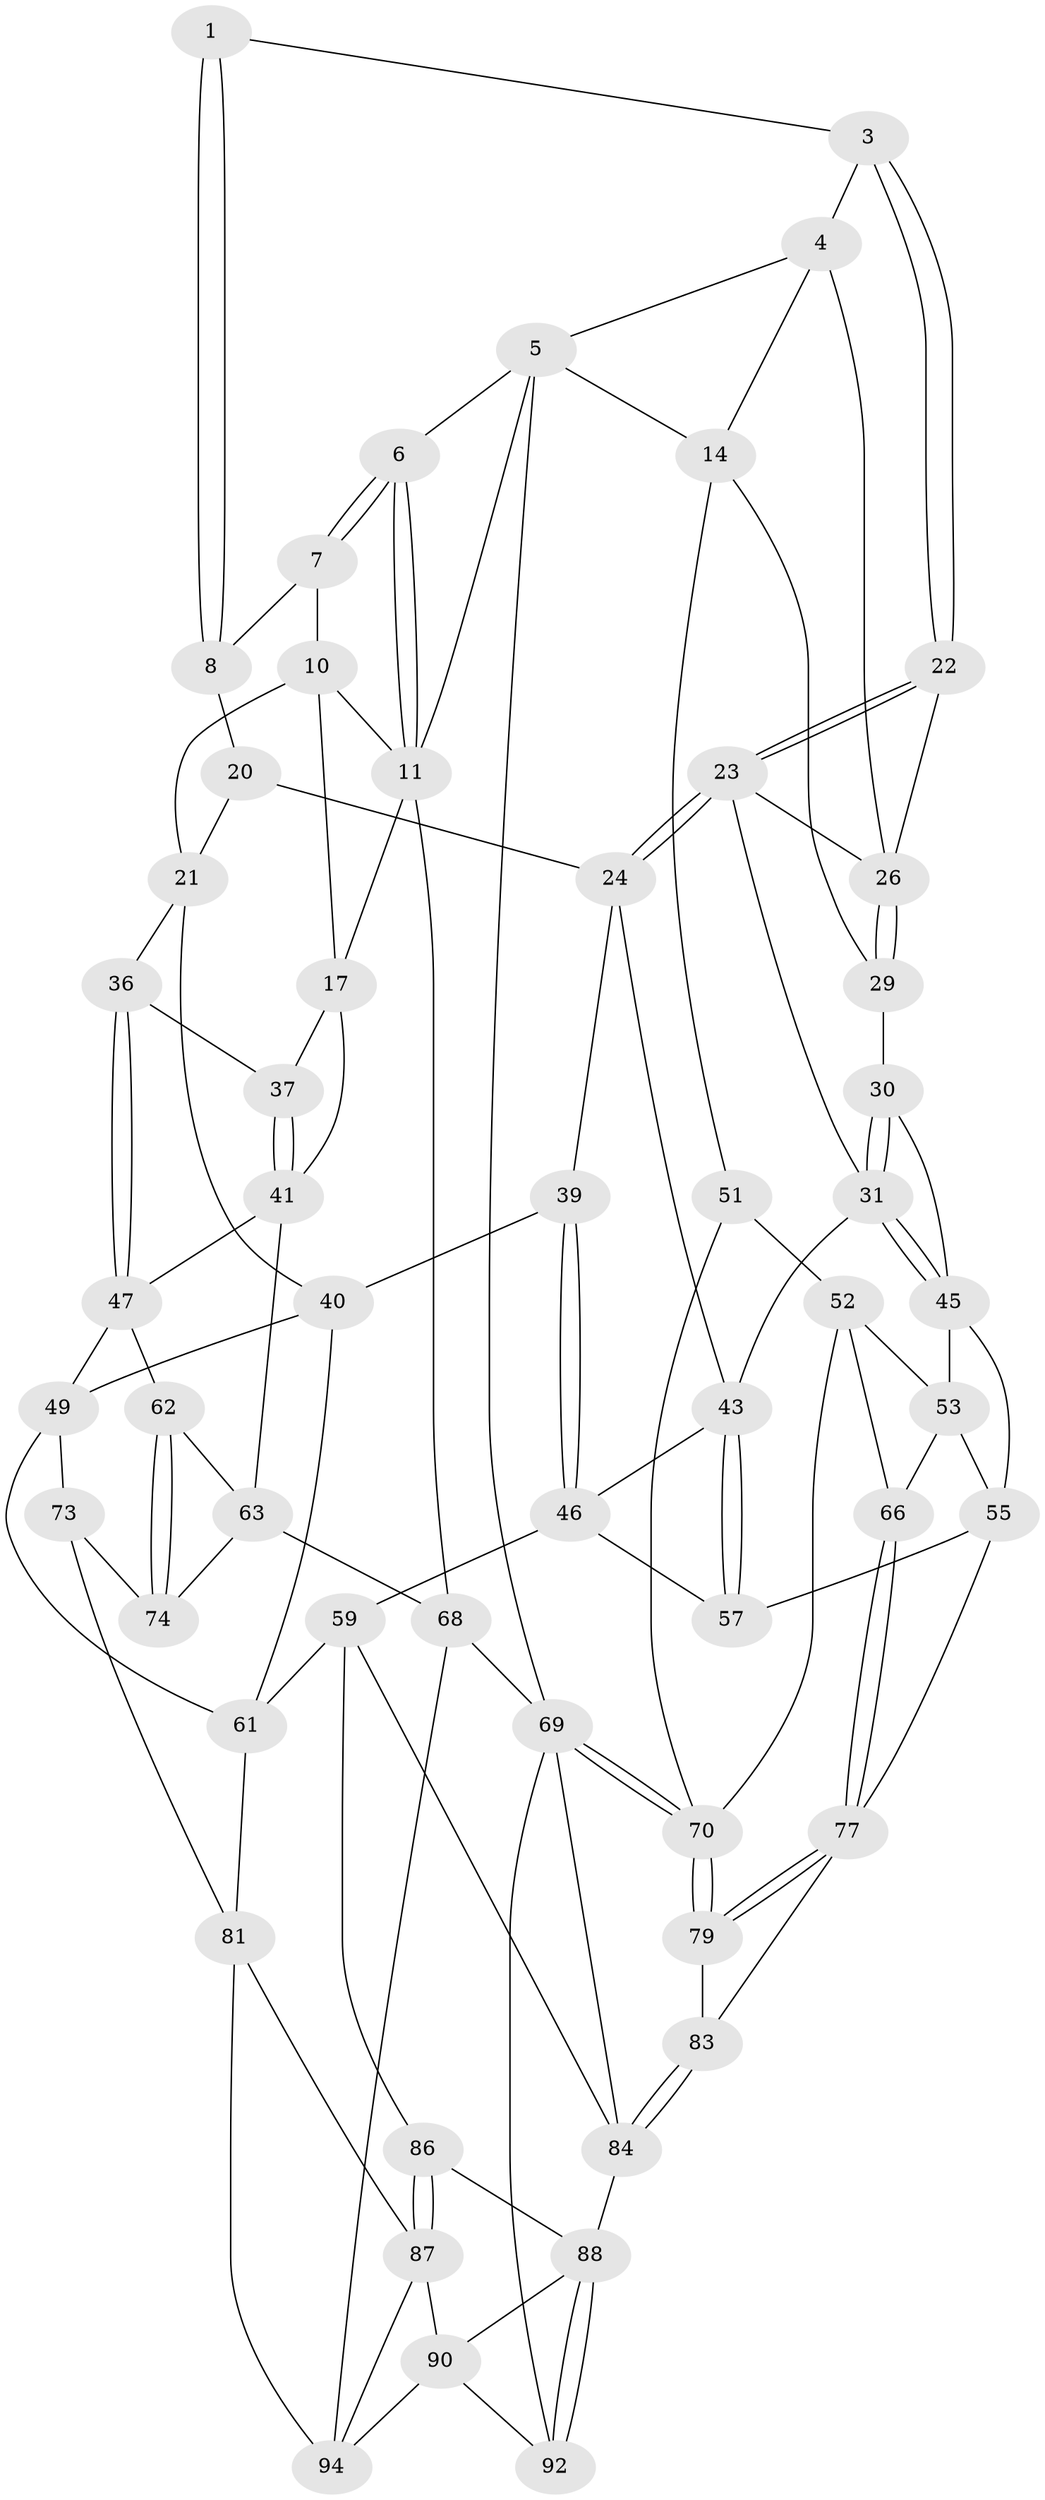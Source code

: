 // original degree distribution, {3: 0.020833333333333332, 4: 0.19791666666666666, 5: 0.6041666666666666, 6: 0.17708333333333334}
// Generated by graph-tools (version 1.1) at 2025/11/02/27/25 16:11:52]
// undirected, 56 vertices, 123 edges
graph export_dot {
graph [start="1"]
  node [color=gray90,style=filled];
  1 [pos="+0.449658882863014+0",super="+2"];
  3 [pos="+0.6177084594561045+0.09887498255850069"];
  4 [pos="+0.7784229240832728+0",super="+15"];
  5 [pos="+0.7820360541408384+0",super="+12"];
  6 [pos="+0.3293636252197642+0"];
  7 [pos="+0.3726212170352855+0",super="+9"];
  8 [pos="+0.5199456384686361+0.12782774367321148",super="+19"];
  10 [pos="+0.31688484113025994+0.029834986648469924",super="+16"];
  11 [pos="+0.27556386966532664+0",super="+13"];
  14 [pos="+1+0.10063890759690976",super="+34"];
  17 [pos="+0.20229062900494532+0.20818313092765087",super="+18"];
  20 [pos="+0.4674718402481209+0.19418700697899713"];
  21 [pos="+0.3902997093270166+0.19646751735059292",super="+35"];
  22 [pos="+0.6308141812729076+0.17673670956475201"];
  23 [pos="+0.6048344776189857+0.2569797635420246",super="+28"];
  24 [pos="+0.577022681935038+0.2764736518566886",super="+25"];
  26 [pos="+0.8376524429760279+0.13855268003163645",super="+27"];
  29 [pos="+0.8476840194727067+0.15490957982781922",super="+33"];
  30 [pos="+0.8477253696106442+0.17908012872068396",super="+38"];
  31 [pos="+0.7843942190273656+0.3488973800362679",super="+32"];
  36 [pos="+0.3466172291637568+0.2952431430755624"];
  37 [pos="+0.22393742015663748+0.26618279662724575"];
  39 [pos="+0.4488828017062661+0.3834234043343777"];
  40 [pos="+0.41341796048435053+0.38656606373272917",super="+48"];
  41 [pos="+0.20191449920728002+0.3934690047568806",super="+42"];
  43 [pos="+0.7392522990503377+0.36931023159313947",super="+44"];
  45 [pos="+0.8911474750333597+0.39107164170739134",super="+54"];
  46 [pos="+0.5711470230042685+0.4459858122444988",super="+58"];
  47 [pos="+0.2041550808708119+0.3962151396076054",super="+50"];
  49 [pos="+0.33996710643156997+0.4852438602469664",super="+72"];
  51 [pos="+1+0.3498882233879246"];
  52 [pos="+1+0.40115332582117125",super="+65"];
  53 [pos="+1+0.4063173342158945",super="+64"];
  55 [pos="+0.8414911063026116+0.5401906782090976",super="+56"];
  57 [pos="+0.6751713432049843+0.5814835762014677"];
  59 [pos="+0.6322878927683847+0.6012852502855304",super="+60"];
  61 [pos="+0.5804590708641623+0.6102485749470608",super="+75"];
  62 [pos="+0.12488513012001642+0.5360123400429639"];
  63 [pos="+0+0.2968571151738687",super="+67"];
  66 [pos="+0.9604944246480728+0.5901283320927547"];
  68 [pos="+0+1"];
  69 [pos="+1+1",super="+95"];
  70 [pos="+1+0.7792307192894398",super="+71"];
  73 [pos="+0.1726790283949418+0.6046289401478322",super="+80"];
  74 [pos="+0.12555930805087834+0.5451893434739309",super="+76"];
  77 [pos="+0.9188785234138469+0.6807342388606318",super="+78"];
  79 [pos="+1+0.7629596152962689"];
  81 [pos="+0.3330463143490931+0.6943039435972332",super="+82"];
  83 [pos="+0.8519725402613731+0.8222920751756776"];
  84 [pos="+0.7971814537012123+0.9353866022869151",super="+85"];
  86 [pos="+0.5404301753504794+0.722674434266399"];
  87 [pos="+0.382694834975446+0.7866466757903692",super="+91"];
  88 [pos="+0.5981152537469918+0.8401726521297264",super="+89"];
  90 [pos="+0.4555879320397115+0.9432207964695513",super="+93"];
  92 [pos="+0.6336756890689016+1"];
  94 [pos="+0.1559591035360719+0.8917621472300844",super="+96"];
  1 -- 8 [weight=2];
  1 -- 8;
  1 -- 3;
  3 -- 4;
  3 -- 22;
  3 -- 22;
  4 -- 5;
  4 -- 26;
  4 -- 14;
  5 -- 6;
  5 -- 11;
  5 -- 69;
  5 -- 14;
  6 -- 7;
  6 -- 7;
  6 -- 11;
  6 -- 11;
  7 -- 8;
  7 -- 10;
  8 -- 20;
  10 -- 11;
  10 -- 17;
  10 -- 21;
  11 -- 68;
  11 -- 17;
  14 -- 51;
  14 -- 29;
  17 -- 37;
  17 -- 41;
  20 -- 21;
  20 -- 24;
  21 -- 40;
  21 -- 36;
  22 -- 23;
  22 -- 23;
  22 -- 26;
  23 -- 24;
  23 -- 24;
  23 -- 26;
  23 -- 31;
  24 -- 43;
  24 -- 39;
  26 -- 29;
  26 -- 29;
  29 -- 30 [weight=2];
  30 -- 31;
  30 -- 31;
  30 -- 45;
  31 -- 45;
  31 -- 45;
  31 -- 43;
  36 -- 37;
  36 -- 47;
  36 -- 47;
  37 -- 41;
  37 -- 41;
  39 -- 40;
  39 -- 46;
  39 -- 46;
  40 -- 49;
  40 -- 61;
  41 -- 47;
  41 -- 63;
  43 -- 57;
  43 -- 57;
  43 -- 46;
  45 -- 53;
  45 -- 55;
  46 -- 57;
  46 -- 59;
  47 -- 49;
  47 -- 62;
  49 -- 73;
  49 -- 61;
  51 -- 52;
  51 -- 70;
  52 -- 53;
  52 -- 66;
  52 -- 70;
  53 -- 66;
  53 -- 55;
  55 -- 57;
  55 -- 77;
  59 -- 84;
  59 -- 61;
  59 -- 86;
  61 -- 81;
  62 -- 63;
  62 -- 74;
  62 -- 74;
  63 -- 68;
  63 -- 74;
  66 -- 77;
  66 -- 77;
  68 -- 69;
  68 -- 94;
  69 -- 70;
  69 -- 70;
  69 -- 84;
  69 -- 92;
  70 -- 79;
  70 -- 79;
  73 -- 74 [weight=2];
  73 -- 81;
  77 -- 79;
  77 -- 79;
  77 -- 83;
  79 -- 83;
  81 -- 87;
  81 -- 94;
  83 -- 84;
  83 -- 84;
  84 -- 88;
  86 -- 87;
  86 -- 87;
  86 -- 88;
  87 -- 90;
  87 -- 94;
  88 -- 92;
  88 -- 92;
  88 -- 90;
  90 -- 92;
  90 -- 94;
}
